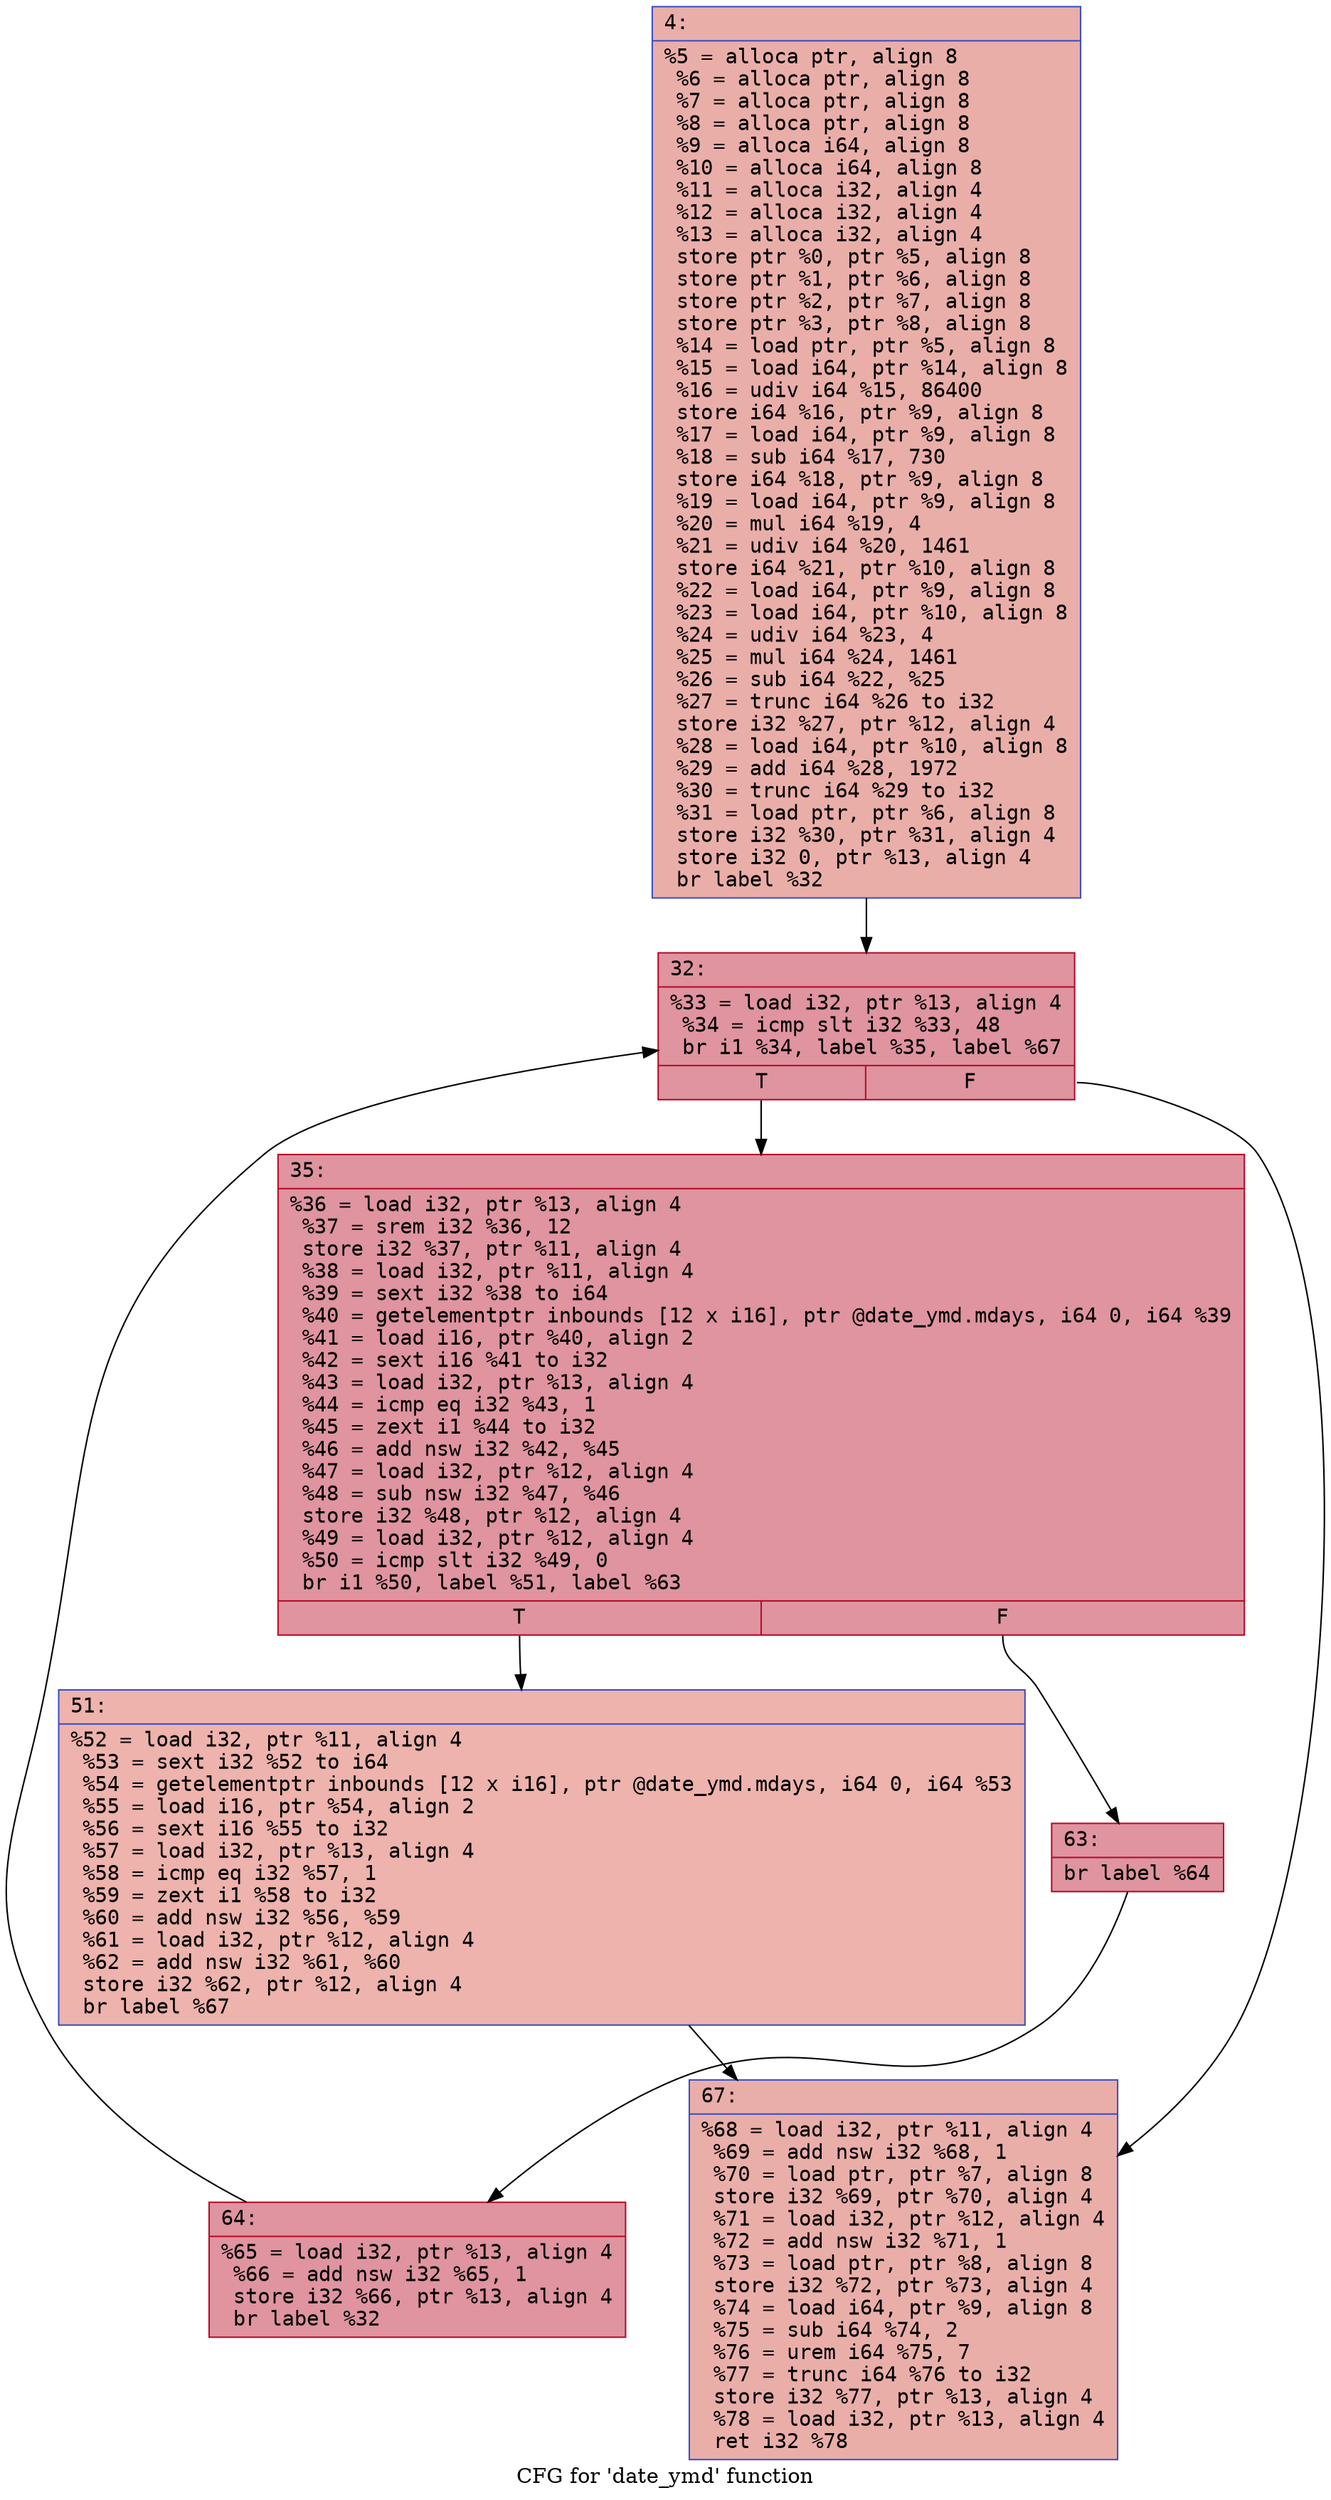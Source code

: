 digraph "CFG for 'date_ymd' function" {
	label="CFG for 'date_ymd' function";

	Node0x6000002bb660 [shape=record,color="#3d50c3ff", style=filled, fillcolor="#d0473d70" fontname="Courier",label="{4:\l|  %5 = alloca ptr, align 8\l  %6 = alloca ptr, align 8\l  %7 = alloca ptr, align 8\l  %8 = alloca ptr, align 8\l  %9 = alloca i64, align 8\l  %10 = alloca i64, align 8\l  %11 = alloca i32, align 4\l  %12 = alloca i32, align 4\l  %13 = alloca i32, align 4\l  store ptr %0, ptr %5, align 8\l  store ptr %1, ptr %6, align 8\l  store ptr %2, ptr %7, align 8\l  store ptr %3, ptr %8, align 8\l  %14 = load ptr, ptr %5, align 8\l  %15 = load i64, ptr %14, align 8\l  %16 = udiv i64 %15, 86400\l  store i64 %16, ptr %9, align 8\l  %17 = load i64, ptr %9, align 8\l  %18 = sub i64 %17, 730\l  store i64 %18, ptr %9, align 8\l  %19 = load i64, ptr %9, align 8\l  %20 = mul i64 %19, 4\l  %21 = udiv i64 %20, 1461\l  store i64 %21, ptr %10, align 8\l  %22 = load i64, ptr %9, align 8\l  %23 = load i64, ptr %10, align 8\l  %24 = udiv i64 %23, 4\l  %25 = mul i64 %24, 1461\l  %26 = sub i64 %22, %25\l  %27 = trunc i64 %26 to i32\l  store i32 %27, ptr %12, align 4\l  %28 = load i64, ptr %10, align 8\l  %29 = add i64 %28, 1972\l  %30 = trunc i64 %29 to i32\l  %31 = load ptr, ptr %6, align 8\l  store i32 %30, ptr %31, align 4\l  store i32 0, ptr %13, align 4\l  br label %32\l}"];
	Node0x6000002bb660 -> Node0x6000002bb6b0[tooltip="4 -> 32\nProbability 100.00%" ];
	Node0x6000002bb6b0 [shape=record,color="#b70d28ff", style=filled, fillcolor="#b70d2870" fontname="Courier",label="{32:\l|  %33 = load i32, ptr %13, align 4\l  %34 = icmp slt i32 %33, 48\l  br i1 %34, label %35, label %67\l|{<s0>T|<s1>F}}"];
	Node0x6000002bb6b0:s0 -> Node0x6000002bb700[tooltip="32 -> 35\nProbability 96.88%" ];
	Node0x6000002bb6b0:s1 -> Node0x6000002bb840[tooltip="32 -> 67\nProbability 3.12%" ];
	Node0x6000002bb700 [shape=record,color="#b70d28ff", style=filled, fillcolor="#b70d2870" fontname="Courier",label="{35:\l|  %36 = load i32, ptr %13, align 4\l  %37 = srem i32 %36, 12\l  store i32 %37, ptr %11, align 4\l  %38 = load i32, ptr %11, align 4\l  %39 = sext i32 %38 to i64\l  %40 = getelementptr inbounds [12 x i16], ptr @date_ymd.mdays, i64 0, i64 %39\l  %41 = load i16, ptr %40, align 2\l  %42 = sext i16 %41 to i32\l  %43 = load i32, ptr %13, align 4\l  %44 = icmp eq i32 %43, 1\l  %45 = zext i1 %44 to i32\l  %46 = add nsw i32 %42, %45\l  %47 = load i32, ptr %12, align 4\l  %48 = sub nsw i32 %47, %46\l  store i32 %48, ptr %12, align 4\l  %49 = load i32, ptr %12, align 4\l  %50 = icmp slt i32 %49, 0\l  br i1 %50, label %51, label %63\l|{<s0>T|<s1>F}}"];
	Node0x6000002bb700:s0 -> Node0x6000002bb750[tooltip="35 -> 51\nProbability 3.12%" ];
	Node0x6000002bb700:s1 -> Node0x6000002bb7a0[tooltip="35 -> 63\nProbability 96.88%" ];
	Node0x6000002bb750 [shape=record,color="#3d50c3ff", style=filled, fillcolor="#d6524470" fontname="Courier",label="{51:\l|  %52 = load i32, ptr %11, align 4\l  %53 = sext i32 %52 to i64\l  %54 = getelementptr inbounds [12 x i16], ptr @date_ymd.mdays, i64 0, i64 %53\l  %55 = load i16, ptr %54, align 2\l  %56 = sext i16 %55 to i32\l  %57 = load i32, ptr %13, align 4\l  %58 = icmp eq i32 %57, 1\l  %59 = zext i1 %58 to i32\l  %60 = add nsw i32 %56, %59\l  %61 = load i32, ptr %12, align 4\l  %62 = add nsw i32 %61, %60\l  store i32 %62, ptr %12, align 4\l  br label %67\l}"];
	Node0x6000002bb750 -> Node0x6000002bb840[tooltip="51 -> 67\nProbability 100.00%" ];
	Node0x6000002bb7a0 [shape=record,color="#b70d28ff", style=filled, fillcolor="#b70d2870" fontname="Courier",label="{63:\l|  br label %64\l}"];
	Node0x6000002bb7a0 -> Node0x6000002bb7f0[tooltip="63 -> 64\nProbability 100.00%" ];
	Node0x6000002bb7f0 [shape=record,color="#b70d28ff", style=filled, fillcolor="#b70d2870" fontname="Courier",label="{64:\l|  %65 = load i32, ptr %13, align 4\l  %66 = add nsw i32 %65, 1\l  store i32 %66, ptr %13, align 4\l  br label %32\l}"];
	Node0x6000002bb7f0 -> Node0x6000002bb6b0[tooltip="64 -> 32\nProbability 100.00%" ];
	Node0x6000002bb840 [shape=record,color="#3d50c3ff", style=filled, fillcolor="#d0473d70" fontname="Courier",label="{67:\l|  %68 = load i32, ptr %11, align 4\l  %69 = add nsw i32 %68, 1\l  %70 = load ptr, ptr %7, align 8\l  store i32 %69, ptr %70, align 4\l  %71 = load i32, ptr %12, align 4\l  %72 = add nsw i32 %71, 1\l  %73 = load ptr, ptr %8, align 8\l  store i32 %72, ptr %73, align 4\l  %74 = load i64, ptr %9, align 8\l  %75 = sub i64 %74, 2\l  %76 = urem i64 %75, 7\l  %77 = trunc i64 %76 to i32\l  store i32 %77, ptr %13, align 4\l  %78 = load i32, ptr %13, align 4\l  ret i32 %78\l}"];
}
